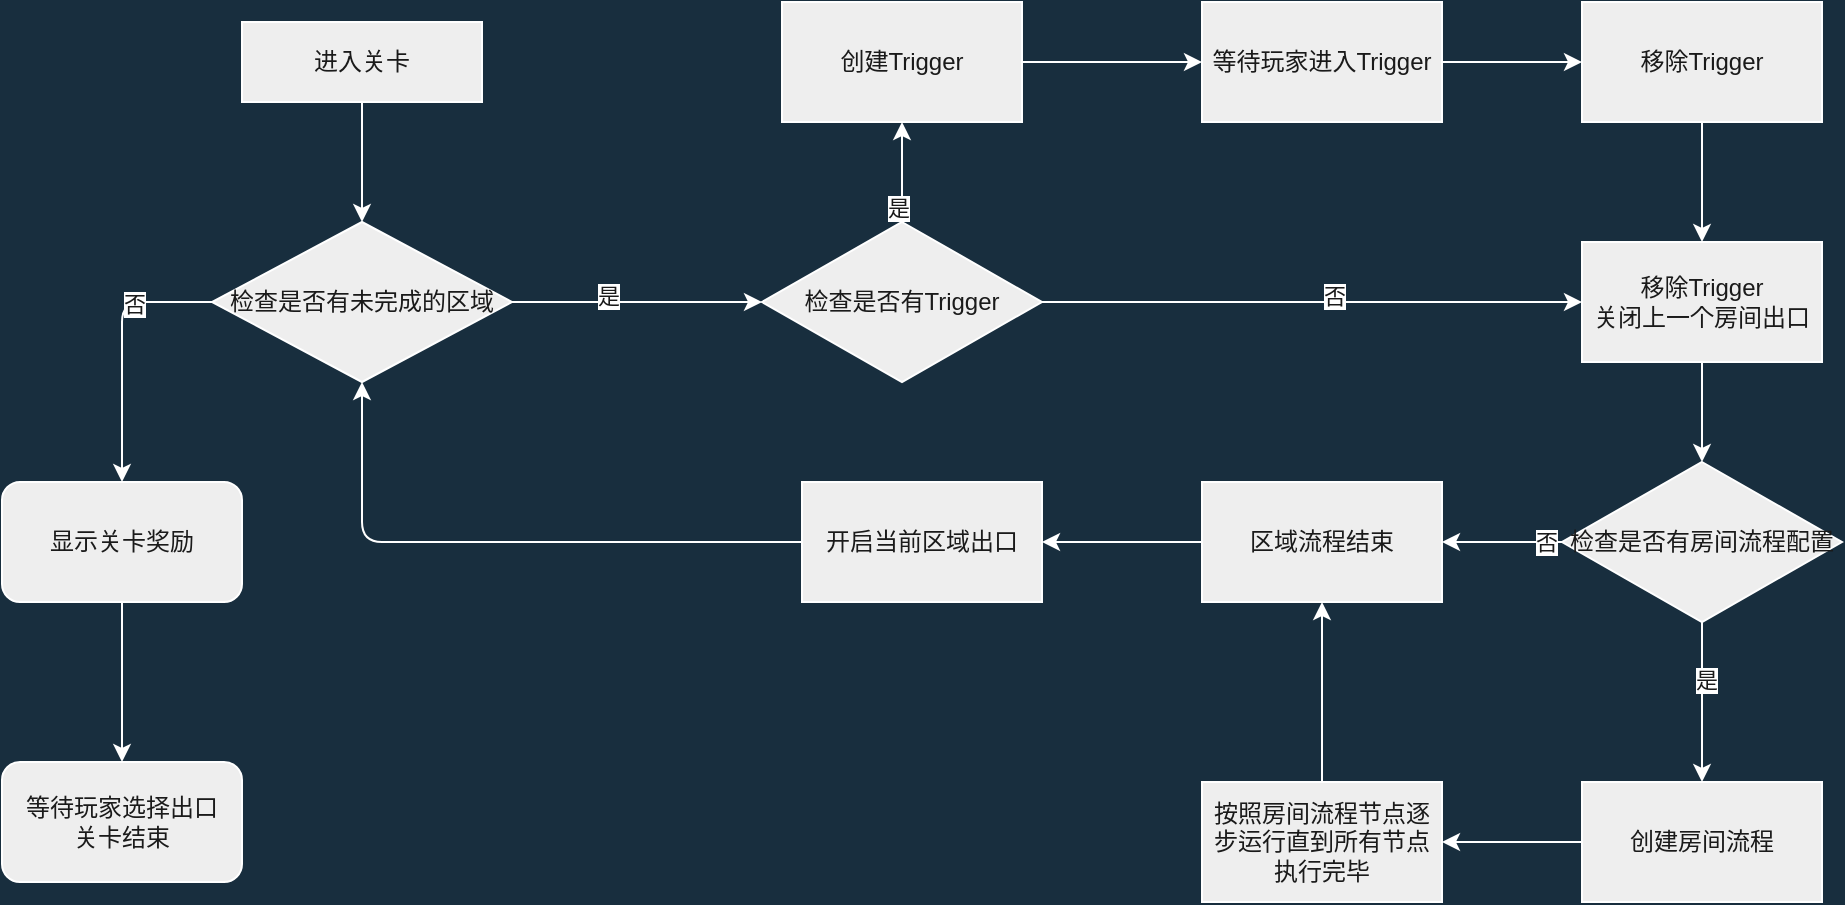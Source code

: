 <mxfile version="16.5.5" type="github" pages="2">
  <diagram id="C5RBs43oDa-KdzZeNtuy" name="关卡整体流程">
    <mxGraphModel dx="1422" dy="794" grid="1" gridSize="10" guides="1" tooltips="1" connect="1" arrows="1" fold="1" page="1" pageScale="1" pageWidth="1169" pageHeight="827" background="#182E3E" math="0" shadow="0">
      <root>
        <mxCell id="WIyWlLk6GJQsqaUBKTNV-0" />
        <mxCell id="WIyWlLk6GJQsqaUBKTNV-1" parent="WIyWlLk6GJQsqaUBKTNV-0" />
        <mxCell id="4TwKBGxvVmi3ybK4Pog2-3" value="" style="edgeStyle=orthogonalEdgeStyle;curved=0;rounded=1;orthogonalLoop=1;jettySize=auto;html=1;fontColor=#FFFFFF;strokeColor=#FFFFFF;" edge="1" parent="WIyWlLk6GJQsqaUBKTNV-1" source="WIyWlLk6GJQsqaUBKTNV-3" target="4TwKBGxvVmi3ybK4Pog2-2">
          <mxGeometry relative="1" as="geometry" />
        </mxCell>
        <mxCell id="WIyWlLk6GJQsqaUBKTNV-3" value="进入关卡" style="rounded=0;whiteSpace=wrap;html=1;fontSize=12;glass=0;strokeWidth=1;shadow=0;fillColor=#EEEEEE;strokeColor=#FFFFFF;fontColor=#1A1A1A;" parent="WIyWlLk6GJQsqaUBKTNV-1" vertex="1">
          <mxGeometry x="160" y="80" width="120" height="40" as="geometry" />
        </mxCell>
        <mxCell id="4TwKBGxvVmi3ybK4Pog2-5" value="" style="edgeStyle=orthogonalEdgeStyle;curved=0;rounded=1;orthogonalLoop=1;jettySize=auto;html=1;fontColor=#FFFFFF;strokeColor=#FFFFFF;" edge="1" parent="WIyWlLk6GJQsqaUBKTNV-1" source="4TwKBGxvVmi3ybK4Pog2-2" target="4TwKBGxvVmi3ybK4Pog2-7">
          <mxGeometry relative="1" as="geometry">
            <mxPoint x="460" y="120" as="targetPoint" />
            <Array as="points">
              <mxPoint x="330" y="220" />
              <mxPoint x="330" y="220" />
            </Array>
          </mxGeometry>
        </mxCell>
        <mxCell id="4TwKBGxvVmi3ybK4Pog2-6" value="是" style="edgeLabel;html=1;align=center;verticalAlign=middle;resizable=0;points=[];fontColor=#1A1A1A;" vertex="1" connectable="0" parent="4TwKBGxvVmi3ybK4Pog2-5">
          <mxGeometry x="-0.242" y="3" relative="1" as="geometry">
            <mxPoint as="offset" />
          </mxGeometry>
        </mxCell>
        <mxCell id="4TwKBGxvVmi3ybK4Pog2-37" style="edgeStyle=orthogonalEdgeStyle;curved=0;rounded=1;orthogonalLoop=1;jettySize=auto;html=1;fontColor=#FFFFFF;strokeColor=#FFFFFF;exitX=0;exitY=0.5;exitDx=0;exitDy=0;" edge="1" parent="WIyWlLk6GJQsqaUBKTNV-1" source="4TwKBGxvVmi3ybK4Pog2-2" target="4TwKBGxvVmi3ybK4Pog2-38">
          <mxGeometry relative="1" as="geometry">
            <mxPoint x="100" y="390" as="targetPoint" />
            <mxPoint x="140" y="230" as="sourcePoint" />
          </mxGeometry>
        </mxCell>
        <mxCell id="4TwKBGxvVmi3ybK4Pog2-39" value="否" style="edgeLabel;html=1;align=center;verticalAlign=middle;resizable=0;points=[];fontColor=#1A1A1A;" vertex="1" connectable="0" parent="4TwKBGxvVmi3ybK4Pog2-37">
          <mxGeometry x="-0.423" y="1" relative="1" as="geometry">
            <mxPoint as="offset" />
          </mxGeometry>
        </mxCell>
        <mxCell id="4TwKBGxvVmi3ybK4Pog2-2" value="检查是否有未完成的区域" style="rhombus;whiteSpace=wrap;html=1;fillColor=#EEEEEE;strokeColor=#FFFFFF;fontColor=#1A1A1A;rounded=0;glass=0;strokeWidth=1;shadow=0;" vertex="1" parent="WIyWlLk6GJQsqaUBKTNV-1">
          <mxGeometry x="145" y="180" width="150" height="80" as="geometry" />
        </mxCell>
        <mxCell id="4TwKBGxvVmi3ybK4Pog2-10" style="edgeStyle=orthogonalEdgeStyle;curved=0;rounded=1;orthogonalLoop=1;jettySize=auto;html=1;fontColor=#FFFFFF;strokeColor=#FFFFFF;" edge="1" parent="WIyWlLk6GJQsqaUBKTNV-1" source="4TwKBGxvVmi3ybK4Pog2-7" target="4TwKBGxvVmi3ybK4Pog2-8">
          <mxGeometry relative="1" as="geometry" />
        </mxCell>
        <mxCell id="4TwKBGxvVmi3ybK4Pog2-31" value="是" style="edgeLabel;html=1;align=center;verticalAlign=middle;resizable=0;points=[];fontColor=#1A1A1A;" vertex="1" connectable="0" parent="4TwKBGxvVmi3ybK4Pog2-10">
          <mxGeometry x="-0.7" y="2" relative="1" as="geometry">
            <mxPoint as="offset" />
          </mxGeometry>
        </mxCell>
        <mxCell id="4TwKBGxvVmi3ybK4Pog2-20" style="edgeStyle=orthogonalEdgeStyle;curved=0;rounded=1;orthogonalLoop=1;jettySize=auto;html=1;fontColor=#FFFFFF;strokeColor=#FFFFFF;" edge="1" parent="WIyWlLk6GJQsqaUBKTNV-1" source="4TwKBGxvVmi3ybK4Pog2-7" target="4TwKBGxvVmi3ybK4Pog2-15">
          <mxGeometry relative="1" as="geometry" />
        </mxCell>
        <mxCell id="4TwKBGxvVmi3ybK4Pog2-21" value="否" style="edgeLabel;html=1;align=center;verticalAlign=middle;resizable=0;points=[];fontColor=#1A1A1A;" vertex="1" connectable="0" parent="4TwKBGxvVmi3ybK4Pog2-20">
          <mxGeometry x="0.082" y="3" relative="1" as="geometry">
            <mxPoint as="offset" />
          </mxGeometry>
        </mxCell>
        <mxCell id="4TwKBGxvVmi3ybK4Pog2-7" value="检查是否有Trigger" style="rhombus;whiteSpace=wrap;html=1;rounded=0;fontColor=#1A1A1A;strokeColor=#FFFFFF;fillColor=#EEEEEE;" vertex="1" parent="WIyWlLk6GJQsqaUBKTNV-1">
          <mxGeometry x="420" y="180" width="140" height="80" as="geometry" />
        </mxCell>
        <mxCell id="4TwKBGxvVmi3ybK4Pog2-14" value="" style="edgeStyle=orthogonalEdgeStyle;curved=0;rounded=1;orthogonalLoop=1;jettySize=auto;html=1;fontColor=#FFFFFF;strokeColor=#FFFFFF;" edge="1" parent="WIyWlLk6GJQsqaUBKTNV-1" source="4TwKBGxvVmi3ybK4Pog2-8" target="4TwKBGxvVmi3ybK4Pog2-13">
          <mxGeometry relative="1" as="geometry" />
        </mxCell>
        <mxCell id="4TwKBGxvVmi3ybK4Pog2-8" value="创建Trigger" style="whiteSpace=wrap;html=1;fillColor=#EEEEEE;strokeColor=#FFFFFF;fontColor=#1A1A1A;rounded=0;" vertex="1" parent="WIyWlLk6GJQsqaUBKTNV-1">
          <mxGeometry x="430" y="70" width="120" height="60" as="geometry" />
        </mxCell>
        <mxCell id="4TwKBGxvVmi3ybK4Pog2-18" value="" style="edgeStyle=orthogonalEdgeStyle;curved=0;rounded=1;orthogonalLoop=1;jettySize=auto;html=1;fontColor=#FFFFFF;strokeColor=#FFFFFF;" edge="1" parent="WIyWlLk6GJQsqaUBKTNV-1" source="4TwKBGxvVmi3ybK4Pog2-13" target="4TwKBGxvVmi3ybK4Pog2-17">
          <mxGeometry relative="1" as="geometry" />
        </mxCell>
        <mxCell id="4TwKBGxvVmi3ybK4Pog2-13" value="等待玩家进入Trigger" style="whiteSpace=wrap;html=1;fillColor=#EEEEEE;strokeColor=#FFFFFF;fontColor=#1A1A1A;rounded=0;" vertex="1" parent="WIyWlLk6GJQsqaUBKTNV-1">
          <mxGeometry x="640" y="70" width="120" height="60" as="geometry" />
        </mxCell>
        <mxCell id="4TwKBGxvVmi3ybK4Pog2-24" value="" style="edgeStyle=orthogonalEdgeStyle;curved=0;rounded=1;orthogonalLoop=1;jettySize=auto;html=1;fontColor=#FFFFFF;strokeColor=#FFFFFF;" edge="1" parent="WIyWlLk6GJQsqaUBKTNV-1" source="4TwKBGxvVmi3ybK4Pog2-15" target="4TwKBGxvVmi3ybK4Pog2-25">
          <mxGeometry relative="1" as="geometry">
            <mxPoint x="890" y="330" as="targetPoint" />
          </mxGeometry>
        </mxCell>
        <mxCell id="4TwKBGxvVmi3ybK4Pog2-15" value="移除Trigger&lt;br&gt;关闭上一个房间出口" style="whiteSpace=wrap;html=1;fillColor=#EEEEEE;strokeColor=#FFFFFF;fontColor=#1A1A1A;rounded=0;" vertex="1" parent="WIyWlLk6GJQsqaUBKTNV-1">
          <mxGeometry x="830" y="190" width="120" height="60" as="geometry" />
        </mxCell>
        <mxCell id="4TwKBGxvVmi3ybK4Pog2-19" style="edgeStyle=orthogonalEdgeStyle;curved=0;rounded=1;orthogonalLoop=1;jettySize=auto;html=1;entryX=0.5;entryY=0;entryDx=0;entryDy=0;fontColor=#FFFFFF;strokeColor=#FFFFFF;" edge="1" parent="WIyWlLk6GJQsqaUBKTNV-1" source="4TwKBGxvVmi3ybK4Pog2-17" target="4TwKBGxvVmi3ybK4Pog2-15">
          <mxGeometry relative="1" as="geometry" />
        </mxCell>
        <mxCell id="4TwKBGxvVmi3ybK4Pog2-17" value="移除Trigger" style="whiteSpace=wrap;html=1;fillColor=#EEEEEE;strokeColor=#FFFFFF;fontColor=#1A1A1A;rounded=0;" vertex="1" parent="WIyWlLk6GJQsqaUBKTNV-1">
          <mxGeometry x="830" y="70" width="120" height="60" as="geometry" />
        </mxCell>
        <mxCell id="4TwKBGxvVmi3ybK4Pog2-28" value="" style="edgeStyle=orthogonalEdgeStyle;curved=0;rounded=1;orthogonalLoop=1;jettySize=auto;html=1;fontColor=#FFFFFF;strokeColor=#FFFFFF;" edge="1" parent="WIyWlLk6GJQsqaUBKTNV-1" source="4TwKBGxvVmi3ybK4Pog2-25" target="4TwKBGxvVmi3ybK4Pog2-27">
          <mxGeometry relative="1" as="geometry" />
        </mxCell>
        <mxCell id="4TwKBGxvVmi3ybK4Pog2-30" value="是" style="edgeLabel;html=1;align=center;verticalAlign=middle;resizable=0;points=[];fontColor=#1A1A1A;" vertex="1" connectable="0" parent="4TwKBGxvVmi3ybK4Pog2-28">
          <mxGeometry x="-0.289" y="2" relative="1" as="geometry">
            <mxPoint as="offset" />
          </mxGeometry>
        </mxCell>
        <mxCell id="4TwKBGxvVmi3ybK4Pog2-33" value="" style="edgeStyle=orthogonalEdgeStyle;curved=0;rounded=1;orthogonalLoop=1;jettySize=auto;html=1;fontColor=#FFFFFF;strokeColor=#FFFFFF;" edge="1" parent="WIyWlLk6GJQsqaUBKTNV-1" source="4TwKBGxvVmi3ybK4Pog2-25" target="4TwKBGxvVmi3ybK4Pog2-32">
          <mxGeometry relative="1" as="geometry" />
        </mxCell>
        <mxCell id="4TwKBGxvVmi3ybK4Pog2-34" value="否" style="edgeLabel;html=1;align=center;verticalAlign=middle;resizable=0;points=[];fontColor=#1A1A1A;" vertex="1" connectable="0" parent="4TwKBGxvVmi3ybK4Pog2-33">
          <mxGeometry x="-0.711" relative="1" as="geometry">
            <mxPoint as="offset" />
          </mxGeometry>
        </mxCell>
        <mxCell id="4TwKBGxvVmi3ybK4Pog2-25" value="检查是否有房间流程配置" style="rhombus;whiteSpace=wrap;html=1;rounded=0;fontColor=#1A1A1A;strokeColor=#FFFFFF;fillColor=#EEEEEE;" vertex="1" parent="WIyWlLk6GJQsqaUBKTNV-1">
          <mxGeometry x="820" y="300" width="140" height="80" as="geometry" />
        </mxCell>
        <mxCell id="4TwKBGxvVmi3ybK4Pog2-36" value="" style="edgeStyle=orthogonalEdgeStyle;curved=0;rounded=1;orthogonalLoop=1;jettySize=auto;html=1;fontColor=#FFFFFF;strokeColor=#FFFFFF;" edge="1" parent="WIyWlLk6GJQsqaUBKTNV-1" source="4TwKBGxvVmi3ybK4Pog2-27" target="4TwKBGxvVmi3ybK4Pog2-35">
          <mxGeometry relative="1" as="geometry" />
        </mxCell>
        <mxCell id="4TwKBGxvVmi3ybK4Pog2-27" value="创建房间流程" style="whiteSpace=wrap;html=1;fillColor=#EEEEEE;strokeColor=#FFFFFF;fontColor=#1A1A1A;rounded=0;" vertex="1" parent="WIyWlLk6GJQsqaUBKTNV-1">
          <mxGeometry x="830" y="460" width="120" height="60" as="geometry" />
        </mxCell>
        <mxCell id="-SLU4qzmXyaYSH7IR36Y-0" style="edgeStyle=orthogonalEdgeStyle;curved=0;rounded=1;orthogonalLoop=1;jettySize=auto;html=1;fontColor=#FFFFFF;strokeColor=#FFFFFF;" edge="1" parent="WIyWlLk6GJQsqaUBKTNV-1" source="4TwKBGxvVmi3ybK4Pog2-32" target="-SLU4qzmXyaYSH7IR36Y-1">
          <mxGeometry relative="1" as="geometry">
            <mxPoint x="510" y="340" as="targetPoint" />
          </mxGeometry>
        </mxCell>
        <mxCell id="4TwKBGxvVmi3ybK4Pog2-32" value="区域流程结束" style="whiteSpace=wrap;html=1;fillColor=#EEEEEE;strokeColor=#FFFFFF;fontColor=#1A1A1A;rounded=0;" vertex="1" parent="WIyWlLk6GJQsqaUBKTNV-1">
          <mxGeometry x="640" y="310" width="120" height="60" as="geometry" />
        </mxCell>
        <mxCell id="4TwKBGxvVmi3ybK4Pog2-46" style="edgeStyle=orthogonalEdgeStyle;curved=0;rounded=1;orthogonalLoop=1;jettySize=auto;html=1;entryX=0.5;entryY=1;entryDx=0;entryDy=0;fontColor=#FFFFFF;strokeColor=#FFFFFF;" edge="1" parent="WIyWlLk6GJQsqaUBKTNV-1" source="4TwKBGxvVmi3ybK4Pog2-35" target="4TwKBGxvVmi3ybK4Pog2-32">
          <mxGeometry relative="1" as="geometry" />
        </mxCell>
        <mxCell id="4TwKBGxvVmi3ybK4Pog2-35" value="按照房间流程节点逐步运行直到所有节点执行完毕" style="whiteSpace=wrap;html=1;fillColor=#EEEEEE;strokeColor=#FFFFFF;fontColor=#1A1A1A;rounded=0;" vertex="1" parent="WIyWlLk6GJQsqaUBKTNV-1">
          <mxGeometry x="640" y="460" width="120" height="60" as="geometry" />
        </mxCell>
        <mxCell id="4TwKBGxvVmi3ybK4Pog2-45" value="" style="edgeStyle=orthogonalEdgeStyle;curved=0;rounded=1;orthogonalLoop=1;jettySize=auto;html=1;fontColor=#FFFFFF;strokeColor=#FFFFFF;" edge="1" parent="WIyWlLk6GJQsqaUBKTNV-1" source="4TwKBGxvVmi3ybK4Pog2-38" target="4TwKBGxvVmi3ybK4Pog2-44">
          <mxGeometry relative="1" as="geometry" />
        </mxCell>
        <mxCell id="4TwKBGxvVmi3ybK4Pog2-38" value="显示关卡奖励" style="rounded=1;whiteSpace=wrap;html=1;fontColor=#1A1A1A;strokeColor=#FFFFFF;fillColor=#EEEEEE;" vertex="1" parent="WIyWlLk6GJQsqaUBKTNV-1">
          <mxGeometry x="40" y="310" width="120" height="60" as="geometry" />
        </mxCell>
        <mxCell id="4TwKBGxvVmi3ybK4Pog2-44" value="等待玩家选择出口&lt;br&gt;关卡结束" style="whiteSpace=wrap;html=1;fillColor=#EEEEEE;strokeColor=#FFFFFF;fontColor=#1A1A1A;rounded=1;" vertex="1" parent="WIyWlLk6GJQsqaUBKTNV-1">
          <mxGeometry x="40" y="450" width="120" height="60" as="geometry" />
        </mxCell>
        <mxCell id="-SLU4qzmXyaYSH7IR36Y-2" style="edgeStyle=orthogonalEdgeStyle;curved=0;rounded=1;orthogonalLoop=1;jettySize=auto;html=1;entryX=0.5;entryY=1;entryDx=0;entryDy=0;fontColor=#FFFFFF;strokeColor=#FFFFFF;" edge="1" parent="WIyWlLk6GJQsqaUBKTNV-1" source="-SLU4qzmXyaYSH7IR36Y-1" target="4TwKBGxvVmi3ybK4Pog2-2">
          <mxGeometry relative="1" as="geometry" />
        </mxCell>
        <mxCell id="-SLU4qzmXyaYSH7IR36Y-1" value="开启当前区域出口" style="rounded=0;whiteSpace=wrap;html=1;fontColor=#1A1A1A;strokeColor=#FFFFFF;fillColor=#EEEEEE;" vertex="1" parent="WIyWlLk6GJQsqaUBKTNV-1">
          <mxGeometry x="440" y="310" width="120" height="60" as="geometry" />
        </mxCell>
      </root>
    </mxGraphModel>
  </diagram>
  <diagram id="hVh3S_QwCCJsvdcSCybt" name="区域流程">
    <mxGraphModel dx="1422" dy="794" grid="1" gridSize="10" guides="1" tooltips="1" connect="1" arrows="1" fold="1" page="1" pageScale="1" pageWidth="1169" pageHeight="827" background="#182E3E" math="0" shadow="0">
      <root>
        <mxCell id="Ddt-ELeq4BXNmFYu-VZG-0" />
        <mxCell id="Ddt-ELeq4BXNmFYu-VZG-1" parent="Ddt-ELeq4BXNmFYu-VZG-0" />
        <mxCell id="e79GJdPbiGOrlER8b0B4-1" value="" style="edgeStyle=orthogonalEdgeStyle;curved=0;rounded=1;orthogonalLoop=1;jettySize=auto;html=1;fontColor=#FFFFFF;strokeColor=#FFFFFF;" edge="1" parent="Ddt-ELeq4BXNmFYu-VZG-1" source="Ddt-ELeq4BXNmFYu-VZG-2" target="e79GJdPbiGOrlER8b0B4-0">
          <mxGeometry relative="1" as="geometry" />
        </mxCell>
        <mxCell id="Ddt-ELeq4BXNmFYu-VZG-2" value="开启区域流程" style="rounded=0;whiteSpace=wrap;html=1;fontColor=#1A1A1A;strokeColor=#FFFFFF;fillColor=#EEEEEE;" vertex="1" parent="Ddt-ELeq4BXNmFYu-VZG-1">
          <mxGeometry x="110" y="50" width="120" height="60" as="geometry" />
        </mxCell>
        <mxCell id="e79GJdPbiGOrlER8b0B4-3" value="" style="edgeStyle=orthogonalEdgeStyle;curved=0;rounded=1;orthogonalLoop=1;jettySize=auto;html=1;fontColor=#FFFFFF;strokeColor=#FFFFFF;" edge="1" parent="Ddt-ELeq4BXNmFYu-VZG-1" source="e79GJdPbiGOrlER8b0B4-0" target="e79GJdPbiGOrlER8b0B4-2">
          <mxGeometry relative="1" as="geometry" />
        </mxCell>
        <mxCell id="e79GJdPbiGOrlER8b0B4-4" value="是" style="edgeLabel;html=1;align=center;verticalAlign=middle;resizable=0;points=[];fontColor=#1A1A1A;" vertex="1" connectable="0" parent="e79GJdPbiGOrlER8b0B4-3">
          <mxGeometry x="-0.267" y="2" relative="1" as="geometry">
            <mxPoint as="offset" />
          </mxGeometry>
        </mxCell>
        <mxCell id="e79GJdPbiGOrlER8b0B4-5" style="edgeStyle=orthogonalEdgeStyle;curved=0;rounded=1;orthogonalLoop=1;jettySize=auto;html=1;fontColor=#FFFFFF;strokeColor=#FFFFFF;" edge="1" parent="Ddt-ELeq4BXNmFYu-VZG-1" source="e79GJdPbiGOrlER8b0B4-0" target="e79GJdPbiGOrlER8b0B4-8">
          <mxGeometry relative="1" as="geometry">
            <mxPoint x="400" y="200" as="targetPoint" />
          </mxGeometry>
        </mxCell>
        <mxCell id="e79GJdPbiGOrlER8b0B4-7" value="否" style="edgeLabel;html=1;align=center;verticalAlign=middle;resizable=0;points=[];fontColor=#1A1A1A;" vertex="1" connectable="0" parent="e79GJdPbiGOrlER8b0B4-5">
          <mxGeometry x="0.25" relative="1" as="geometry">
            <mxPoint as="offset" />
          </mxGeometry>
        </mxCell>
        <mxCell id="e79GJdPbiGOrlER8b0B4-0" value="检查是否有运行中的节点" style="rhombus;whiteSpace=wrap;html=1;fillColor=#EEEEEE;strokeColor=#FFFFFF;fontColor=#1A1A1A;rounded=0;" vertex="1" parent="Ddt-ELeq4BXNmFYu-VZG-1">
          <mxGeometry x="310" y="40" width="180" height="80" as="geometry" />
        </mxCell>
        <mxCell id="e79GJdPbiGOrlER8b0B4-10" value="" style="edgeStyle=orthogonalEdgeStyle;curved=0;rounded=1;orthogonalLoop=1;jettySize=auto;html=1;fontColor=#FFFFFF;strokeColor=#FFFFFF;" edge="1" parent="Ddt-ELeq4BXNmFYu-VZG-1" source="e79GJdPbiGOrlER8b0B4-2" target="e79GJdPbiGOrlER8b0B4-9">
          <mxGeometry relative="1" as="geometry" />
        </mxCell>
        <mxCell id="e79GJdPbiGOrlER8b0B4-2" value="等待节点执行结束" style="whiteSpace=wrap;html=1;fillColor=#EEEEEE;strokeColor=#FFFFFF;fontColor=#1A1A1A;rounded=0;" vertex="1" parent="Ddt-ELeq4BXNmFYu-VZG-1">
          <mxGeometry x="820" y="50" width="120" height="60" as="geometry" />
        </mxCell>
        <mxCell id="e79GJdPbiGOrlER8b0B4-12" value="" style="edgeStyle=orthogonalEdgeStyle;curved=0;rounded=1;orthogonalLoop=1;jettySize=auto;html=1;fontColor=#FFFFFF;strokeColor=#FFFFFF;" edge="1" parent="Ddt-ELeq4BXNmFYu-VZG-1" source="e79GJdPbiGOrlER8b0B4-8" target="e79GJdPbiGOrlER8b0B4-11">
          <mxGeometry relative="1" as="geometry" />
        </mxCell>
        <mxCell id="e79GJdPbiGOrlER8b0B4-14" value="" style="edgeStyle=orthogonalEdgeStyle;curved=0;rounded=1;orthogonalLoop=1;jettySize=auto;html=1;fontColor=#FFFFFF;strokeColor=#FFFFFF;" edge="1" parent="Ddt-ELeq4BXNmFYu-VZG-1" source="e79GJdPbiGOrlER8b0B4-8" target="e79GJdPbiGOrlER8b0B4-13">
          <mxGeometry relative="1" as="geometry" />
        </mxCell>
        <mxCell id="e79GJdPbiGOrlER8b0B4-8" value="检查是否有后续节点" style="rhombus;whiteSpace=wrap;html=1;rounded=0;fontColor=#1A1A1A;strokeColor=#FFFFFF;fillColor=#EEEEEE;" vertex="1" parent="Ddt-ELeq4BXNmFYu-VZG-1">
          <mxGeometry x="310" y="160" width="180" height="80" as="geometry" />
        </mxCell>
        <mxCell id="ZWS11pBsPxVWaYdIAYyw-1" value="" style="edgeStyle=orthogonalEdgeStyle;curved=0;rounded=1;orthogonalLoop=1;jettySize=auto;html=1;fontColor=#FFFFFF;strokeColor=#FFFFFF;" edge="1" parent="Ddt-ELeq4BXNmFYu-VZG-1" source="e79GJdPbiGOrlER8b0B4-9" target="ZWS11pBsPxVWaYdIAYyw-0">
          <mxGeometry relative="1" as="geometry" />
        </mxCell>
        <mxCell id="e79GJdPbiGOrlER8b0B4-9" value="节点执行结束" style="whiteSpace=wrap;html=1;fillColor=#EEEEEE;strokeColor=#FFFFFF;fontColor=#1A1A1A;rounded=0;" vertex="1" parent="Ddt-ELeq4BXNmFYu-VZG-1">
          <mxGeometry x="820" y="260" width="120" height="60" as="geometry" />
        </mxCell>
        <mxCell id="e79GJdPbiGOrlER8b0B4-11" value="流程结束" style="whiteSpace=wrap;html=1;fillColor=#EEEEEE;strokeColor=#FFFFFF;fontColor=#1A1A1A;rounded=0;" vertex="1" parent="Ddt-ELeq4BXNmFYu-VZG-1">
          <mxGeometry x="110" y="170" width="120" height="60" as="geometry" />
        </mxCell>
        <mxCell id="e79GJdPbiGOrlER8b0B4-17" style="edgeStyle=orthogonalEdgeStyle;curved=0;rounded=1;orthogonalLoop=1;jettySize=auto;html=1;entryX=0;entryY=0.5;entryDx=0;entryDy=0;fontColor=#FFFFFF;strokeColor=#FFFFFF;" edge="1" parent="Ddt-ELeq4BXNmFYu-VZG-1" source="e79GJdPbiGOrlER8b0B4-13" target="e79GJdPbiGOrlER8b0B4-2">
          <mxGeometry relative="1" as="geometry" />
        </mxCell>
        <mxCell id="e79GJdPbiGOrlER8b0B4-13" value="初始化节点" style="whiteSpace=wrap;html=1;fillColor=#EEEEEE;strokeColor=#FFFFFF;fontColor=#1A1A1A;rounded=0;" vertex="1" parent="Ddt-ELeq4BXNmFYu-VZG-1">
          <mxGeometry x="550" y="170" width="120" height="60" as="geometry" />
        </mxCell>
        <mxCell id="ZWS11pBsPxVWaYdIAYyw-2" style="edgeStyle=orthogonalEdgeStyle;curved=0;rounded=1;orthogonalLoop=1;jettySize=auto;html=1;entryX=0.5;entryY=1;entryDx=0;entryDy=0;fontColor=#FFFFFF;strokeColor=#FFFFFF;" edge="1" parent="Ddt-ELeq4BXNmFYu-VZG-1" source="ZWS11pBsPxVWaYdIAYyw-0" target="e79GJdPbiGOrlER8b0B4-8">
          <mxGeometry relative="1" as="geometry" />
        </mxCell>
        <mxCell id="ZWS11pBsPxVWaYdIAYyw-0" value="执行节点退出操作" style="whiteSpace=wrap;html=1;fillColor=#EEEEEE;strokeColor=#FFFFFF;fontColor=#1A1A1A;rounded=0;" vertex="1" parent="Ddt-ELeq4BXNmFYu-VZG-1">
          <mxGeometry x="550" y="260" width="120" height="60" as="geometry" />
        </mxCell>
      </root>
    </mxGraphModel>
  </diagram>
</mxfile>
